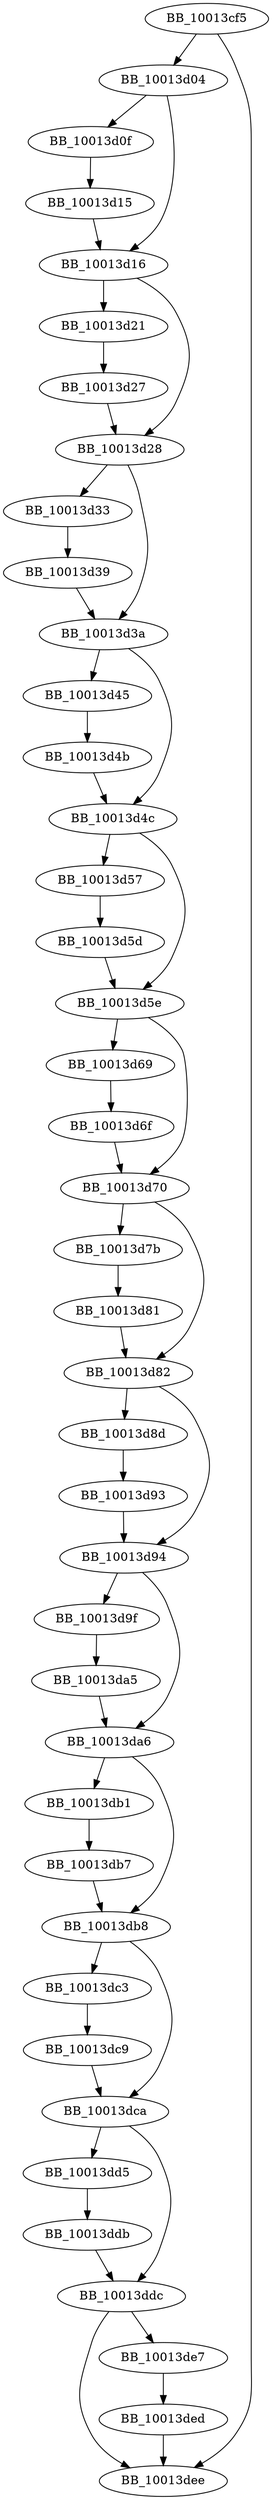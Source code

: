 DiGraph ___free_lconv_mon{
BB_10013cf5->BB_10013d04
BB_10013cf5->BB_10013dee
BB_10013d04->BB_10013d0f
BB_10013d04->BB_10013d16
BB_10013d0f->BB_10013d15
BB_10013d15->BB_10013d16
BB_10013d16->BB_10013d21
BB_10013d16->BB_10013d28
BB_10013d21->BB_10013d27
BB_10013d27->BB_10013d28
BB_10013d28->BB_10013d33
BB_10013d28->BB_10013d3a
BB_10013d33->BB_10013d39
BB_10013d39->BB_10013d3a
BB_10013d3a->BB_10013d45
BB_10013d3a->BB_10013d4c
BB_10013d45->BB_10013d4b
BB_10013d4b->BB_10013d4c
BB_10013d4c->BB_10013d57
BB_10013d4c->BB_10013d5e
BB_10013d57->BB_10013d5d
BB_10013d5d->BB_10013d5e
BB_10013d5e->BB_10013d69
BB_10013d5e->BB_10013d70
BB_10013d69->BB_10013d6f
BB_10013d6f->BB_10013d70
BB_10013d70->BB_10013d7b
BB_10013d70->BB_10013d82
BB_10013d7b->BB_10013d81
BB_10013d81->BB_10013d82
BB_10013d82->BB_10013d8d
BB_10013d82->BB_10013d94
BB_10013d8d->BB_10013d93
BB_10013d93->BB_10013d94
BB_10013d94->BB_10013d9f
BB_10013d94->BB_10013da6
BB_10013d9f->BB_10013da5
BB_10013da5->BB_10013da6
BB_10013da6->BB_10013db1
BB_10013da6->BB_10013db8
BB_10013db1->BB_10013db7
BB_10013db7->BB_10013db8
BB_10013db8->BB_10013dc3
BB_10013db8->BB_10013dca
BB_10013dc3->BB_10013dc9
BB_10013dc9->BB_10013dca
BB_10013dca->BB_10013dd5
BB_10013dca->BB_10013ddc
BB_10013dd5->BB_10013ddb
BB_10013ddb->BB_10013ddc
BB_10013ddc->BB_10013de7
BB_10013ddc->BB_10013dee
BB_10013de7->BB_10013ded
BB_10013ded->BB_10013dee
}

